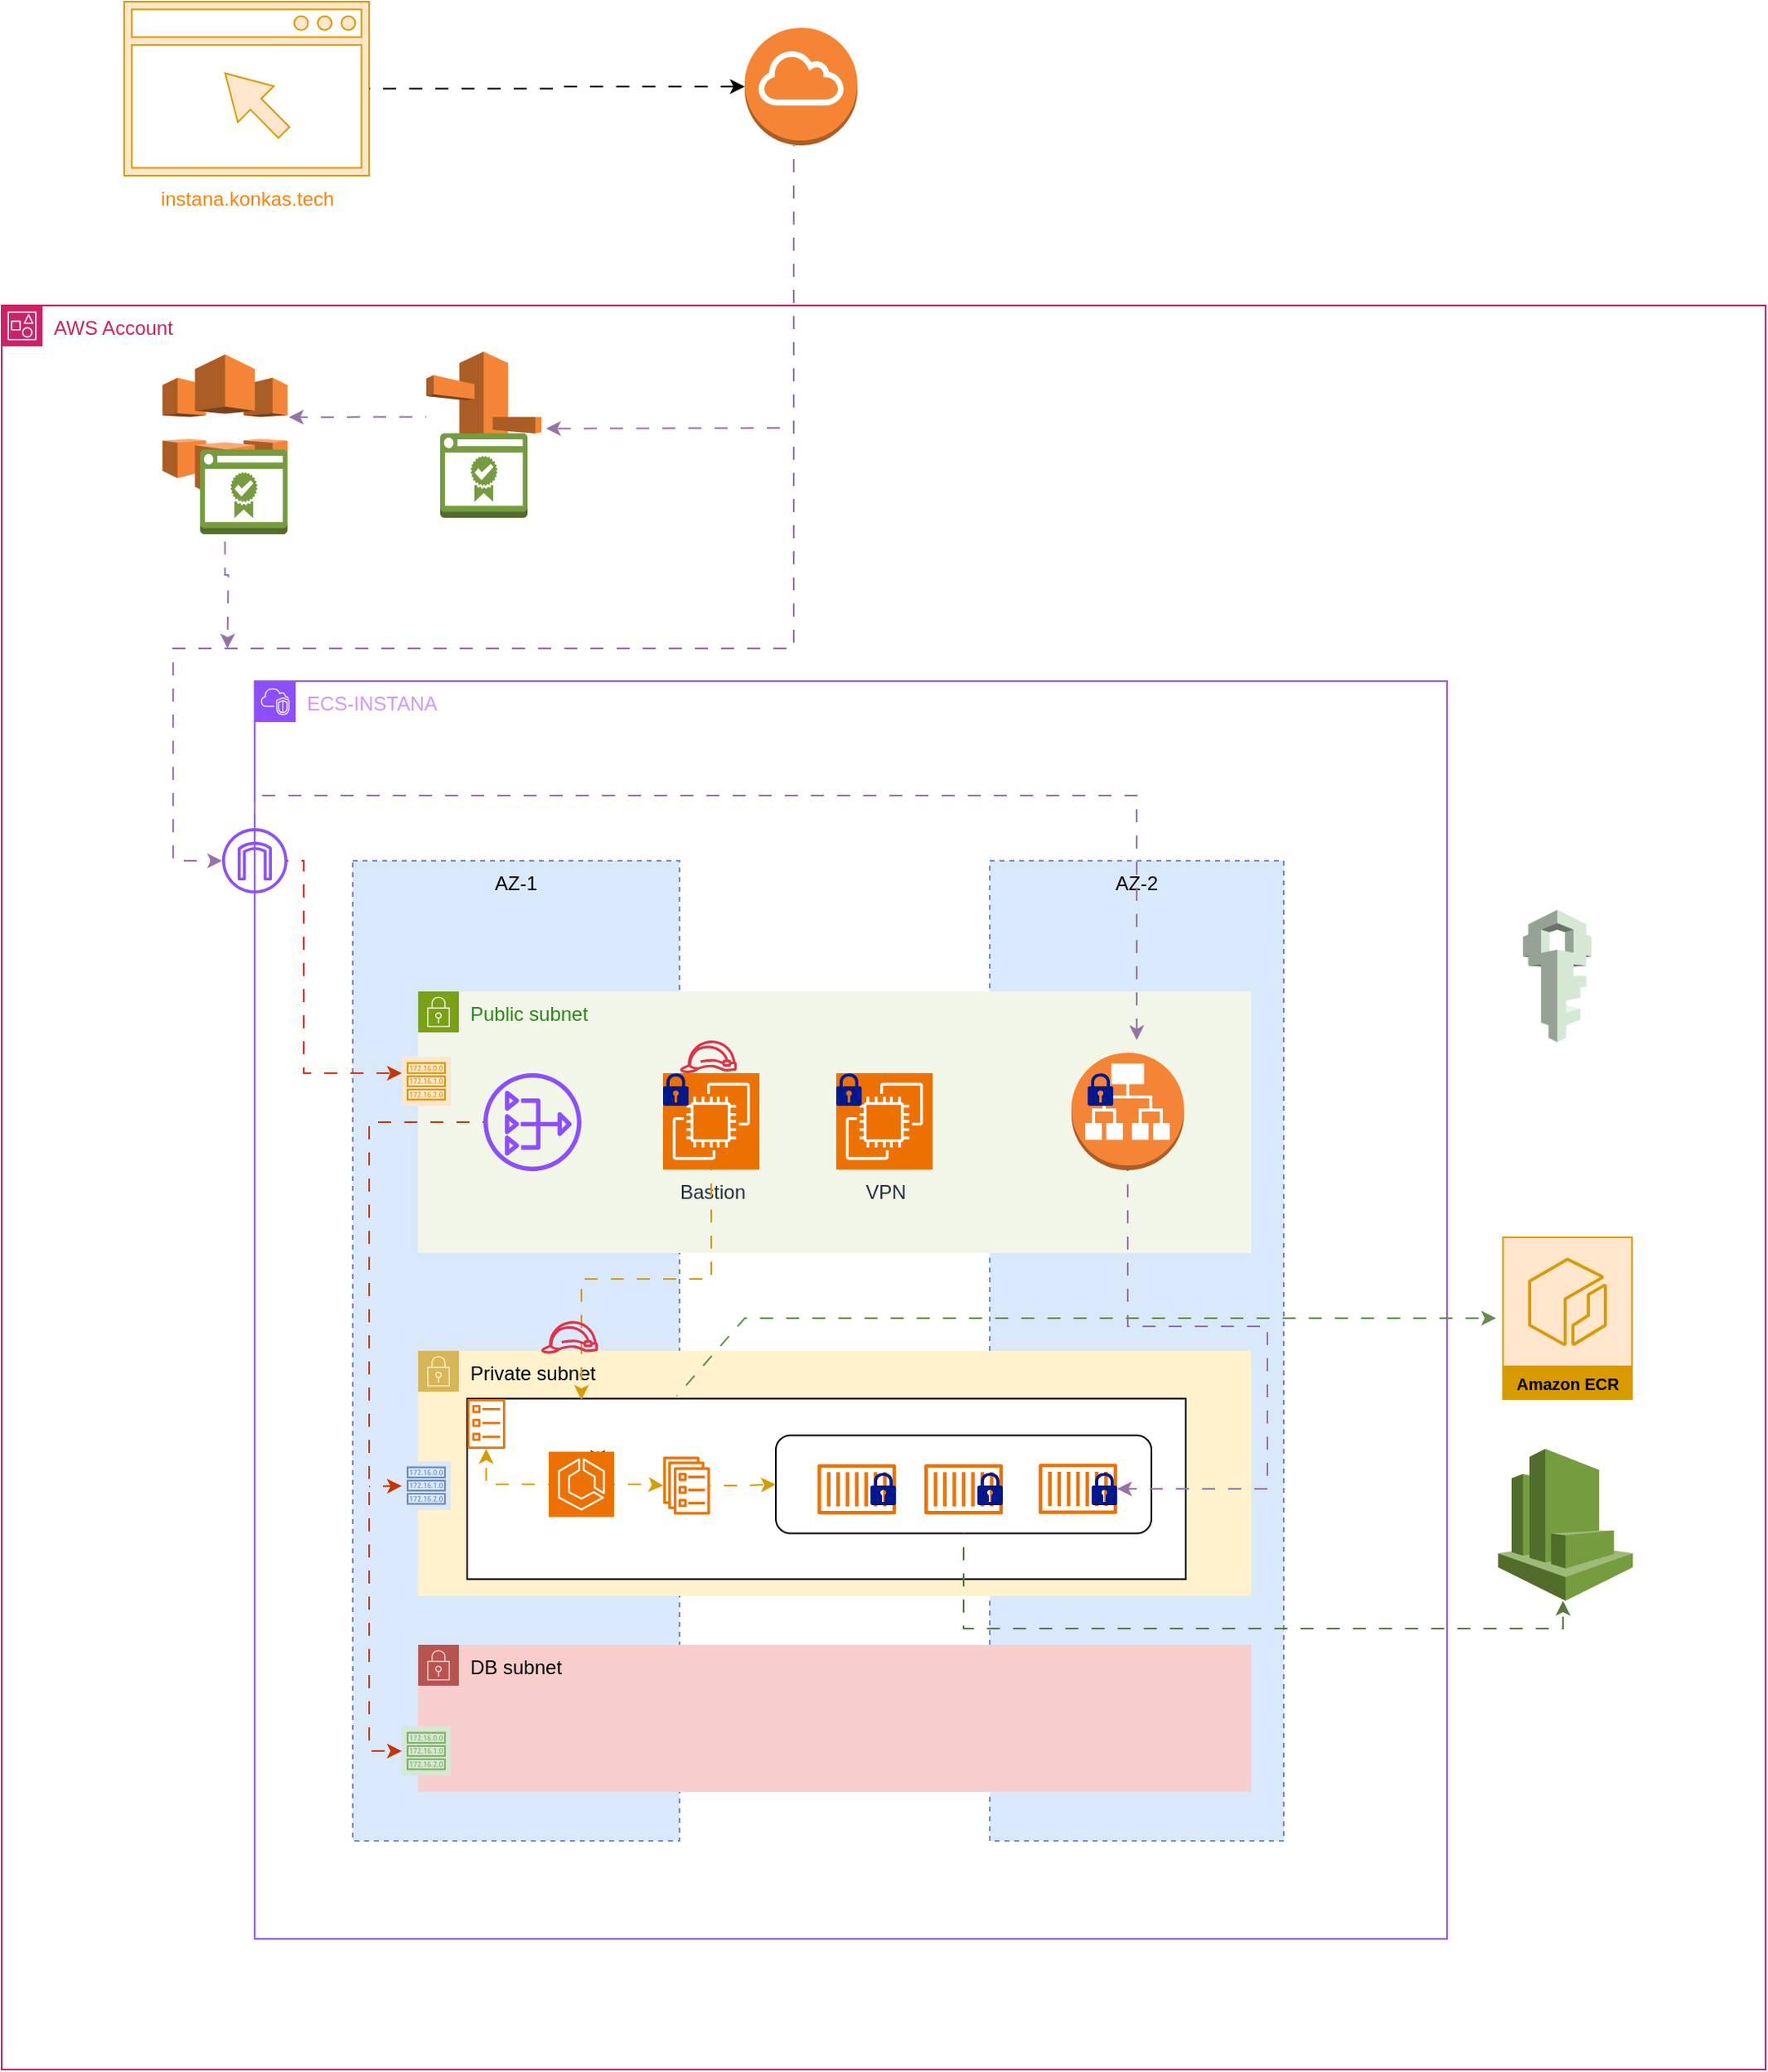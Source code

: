 <mxfile version="24.8.4">
  <diagram name="Page-1" id="fACdMcYVXWNAEVKJV7im">
    <mxGraphModel dx="1858" dy="1726" grid="1" gridSize="10" guides="1" tooltips="1" connect="1" arrows="1" fold="1" page="1" pageScale="1" pageWidth="850" pageHeight="1100" math="0" shadow="0">
      <root>
        <mxCell id="0" />
        <mxCell id="1" parent="0" />
        <mxCell id="ti-f4M6J5UE3nzPMXCEx-1" value="&lt;font color=&quot;#cc99ff&quot;&gt;ECS-INSTANA&lt;/font&gt;" style="points=[[0,0],[0.25,0],[0.5,0],[0.75,0],[1,0],[1,0.25],[1,0.5],[1,0.75],[1,1],[0.75,1],[0.5,1],[0.25,1],[0,1],[0,0.75],[0,0.5],[0,0.25]];outlineConnect=0;gradientColor=none;html=1;whiteSpace=wrap;fontSize=12;fontStyle=0;container=1;pointerEvents=0;collapsible=0;recursiveResize=0;shape=mxgraph.aws4.group;grIcon=mxgraph.aws4.group_vpc2;strokeColor=#8C4FFF;fillColor=none;verticalAlign=top;align=left;spacingLeft=30;fontColor=#AAB7B8;dashed=0;" parent="1" vertex="1">
          <mxGeometry x="40" y="310" width="730" height="770" as="geometry" />
        </mxCell>
        <mxCell id="ti-f4M6J5UE3nzPMXCEx-2" value="AZ-1" style="fillColor=#dae8fc;strokeColor=#6c8ebf;dashed=1;verticalAlign=top;fontStyle=0;whiteSpace=wrap;html=1;" parent="ti-f4M6J5UE3nzPMXCEx-1" vertex="1">
          <mxGeometry x="60" y="110" width="200" height="600" as="geometry" />
        </mxCell>
        <mxCell id="ti-f4M6J5UE3nzPMXCEx-3" value="AZ-2" style="fillColor=#dae8fc;strokeColor=#6c8ebf;dashed=1;verticalAlign=top;fontStyle=0;whiteSpace=wrap;html=1;" parent="ti-f4M6J5UE3nzPMXCEx-1" vertex="1">
          <mxGeometry x="450" y="110" width="180" height="600" as="geometry" />
        </mxCell>
        <mxCell id="ti-f4M6J5UE3nzPMXCEx-4" value="Public subnet" style="points=[[0,0],[0.25,0],[0.5,0],[0.75,0],[1,0],[1,0.25],[1,0.5],[1,0.75],[1,1],[0.75,1],[0.5,1],[0.25,1],[0,1],[0,0.75],[0,0.5],[0,0.25]];outlineConnect=0;gradientColor=none;html=1;whiteSpace=wrap;fontSize=12;fontStyle=0;container=1;pointerEvents=0;collapsible=0;recursiveResize=0;shape=mxgraph.aws4.group;grIcon=mxgraph.aws4.group_security_group;grStroke=0;strokeColor=#7AA116;fillColor=#F2F6E8;verticalAlign=top;align=left;spacingLeft=30;fontColor=#248814;dashed=0;" parent="ti-f4M6J5UE3nzPMXCEx-1" vertex="1">
          <mxGeometry x="100" y="190" width="510" height="160" as="geometry" />
        </mxCell>
        <mxCell id="ti-f4M6J5UE3nzPMXCEx-5" value="VPN" style="sketch=0;points=[[0,0,0],[0.25,0,0],[0.5,0,0],[0.75,0,0],[1,0,0],[0,1,0],[0.25,1,0],[0.5,1,0],[0.75,1,0],[1,1,0],[0,0.25,0],[0,0.5,0],[0,0.75,0],[1,0.25,0],[1,0.5,0],[1,0.75,0]];outlineConnect=0;fontColor=#232F3E;fillColor=#ED7100;strokeColor=#ffffff;dashed=0;verticalLabelPosition=bottom;verticalAlign=top;align=center;html=1;fontSize=12;fontStyle=0;aspect=fixed;shape=mxgraph.aws4.resourceIcon;resIcon=mxgraph.aws4.ec2;" parent="ti-f4M6J5UE3nzPMXCEx-4" vertex="1">
          <mxGeometry x="256" y="50" width="59" height="59" as="geometry" />
        </mxCell>
        <mxCell id="ti-f4M6J5UE3nzPMXCEx-6" value="" style="sketch=0;aspect=fixed;pointerEvents=1;shadow=0;dashed=0;html=1;strokeColor=none;labelPosition=center;verticalLabelPosition=bottom;verticalAlign=top;align=center;fillColor=#00188D;shape=mxgraph.mscae.enterprise.lock" parent="ti-f4M6J5UE3nzPMXCEx-4" vertex="1">
          <mxGeometry x="256" y="50" width="15.6" height="20" as="geometry" />
        </mxCell>
        <mxCell id="ti-f4M6J5UE3nzPMXCEx-7" value="Bastion" style="sketch=0;points=[[0,0,0],[0.25,0,0],[0.5,0,0],[0.75,0,0],[1,0,0],[0,1,0],[0.25,1,0],[0.5,1,0],[0.75,1,0],[1,1,0],[0,0.25,0],[0,0.5,0],[0,0.75,0],[1,0.25,0],[1,0.5,0],[1,0.75,0]];outlineConnect=0;fontColor=#232F3E;fillColor=#ED7100;strokeColor=#ffffff;dashed=0;verticalLabelPosition=bottom;verticalAlign=top;align=center;html=1;fontSize=12;fontStyle=0;aspect=fixed;shape=mxgraph.aws4.resourceIcon;resIcon=mxgraph.aws4.ec2;" parent="ti-f4M6J5UE3nzPMXCEx-4" vertex="1">
          <mxGeometry x="150" y="50" width="59" height="59" as="geometry" />
        </mxCell>
        <mxCell id="ti-f4M6J5UE3nzPMXCEx-8" value="" style="sketch=0;outlineConnect=0;fontColor=#232F3E;gradientColor=none;fillColor=#DD344C;strokeColor=none;dashed=0;verticalLabelPosition=bottom;verticalAlign=top;align=center;html=1;fontSize=12;fontStyle=0;aspect=fixed;pointerEvents=1;shape=mxgraph.aws4.role;" parent="ti-f4M6J5UE3nzPMXCEx-4" vertex="1">
          <mxGeometry x="160" y="30" width="35.46" height="20" as="geometry" />
        </mxCell>
        <mxCell id="ti-f4M6J5UE3nzPMXCEx-9" value="" style="sketch=0;aspect=fixed;pointerEvents=1;shadow=0;dashed=0;html=1;strokeColor=none;labelPosition=center;verticalLabelPosition=bottom;verticalAlign=top;align=center;fillColor=#00188D;shape=mxgraph.mscae.enterprise.lock" parent="ti-f4M6J5UE3nzPMXCEx-4" vertex="1">
          <mxGeometry x="150" y="50" width="15.6" height="20" as="geometry" />
        </mxCell>
        <mxCell id="ti-f4M6J5UE3nzPMXCEx-10" value="" style="sketch=0;outlineConnect=0;fontColor=#232F3E;gradientColor=none;fillColor=#8C4FFF;strokeColor=none;dashed=0;verticalLabelPosition=bottom;verticalAlign=top;align=center;html=1;fontSize=12;fontStyle=0;aspect=fixed;pointerEvents=1;shape=mxgraph.aws4.nat_gateway;" parent="ti-f4M6J5UE3nzPMXCEx-4" vertex="1">
          <mxGeometry x="40" y="50" width="60" height="60" as="geometry" />
        </mxCell>
        <mxCell id="ti-f4M6J5UE3nzPMXCEx-11" value="Private subnet" style="points=[[0,0],[0.25,0],[0.5,0],[0.75,0],[1,0],[1,0.25],[1,0.5],[1,0.75],[1,1],[0.75,1],[0.5,1],[0.25,1],[0,1],[0,0.75],[0,0.5],[0,0.25]];outlineConnect=0;html=1;whiteSpace=wrap;fontSize=12;fontStyle=0;container=1;pointerEvents=0;collapsible=0;recursiveResize=0;shape=mxgraph.aws4.group;grIcon=mxgraph.aws4.group_security_group;grStroke=0;strokeColor=#d6b656;fillColor=#fff2cc;verticalAlign=top;align=left;spacingLeft=30;dashed=0;" parent="ti-f4M6J5UE3nzPMXCEx-1" vertex="1">
          <mxGeometry x="100" y="410" width="510" height="150" as="geometry" />
        </mxCell>
        <mxCell id="ti-f4M6J5UE3nzPMXCEx-12" value="&#xa;&lt;span style=&quot;color: rgb(0, 0, 0); font-family: Helvetica; font-size: 12px; font-style: normal; font-variant-ligatures: normal; font-variant-caps: normal; font-weight: 400; letter-spacing: normal; orphans: 2; text-align: center; text-indent: 0px; text-transform: none; widows: 2; word-spacing: 0px; -webkit-text-stroke-width: 0px; white-space: nowrap; background-color: rgb(251, 251, 251); text-decoration-thickness: initial; text-decoration-style: initial; text-decoration-color: initial; display: inline !important; float: none;&quot;&gt;instana-ns&lt;/span&gt;&#xa;&#xa;" style="rounded=0;whiteSpace=wrap;html=1;" parent="ti-f4M6J5UE3nzPMXCEx-11" vertex="1">
          <mxGeometry x="30" y="29.25" width="440" height="110.5" as="geometry" />
        </mxCell>
        <mxCell id="ti-f4M6J5UE3nzPMXCEx-13" value="" style="rounded=1;whiteSpace=wrap;html=1;" parent="ti-f4M6J5UE3nzPMXCEx-11" vertex="1">
          <mxGeometry x="219" y="51.75" width="230" height="60" as="geometry" />
        </mxCell>
        <mxCell id="ti-f4M6J5UE3nzPMXCEx-14" value="" style="sketch=0;outlineConnect=0;fontColor=#232F3E;gradientColor=none;fillColor=#ED7100;strokeColor=none;dashed=0;verticalLabelPosition=bottom;verticalAlign=top;align=center;html=1;fontSize=12;fontStyle=0;aspect=fixed;pointerEvents=1;shape=mxgraph.aws4.container_1;" parent="ti-f4M6J5UE3nzPMXCEx-11" vertex="1">
          <mxGeometry x="244.6" y="69.25" width="48" height="31" as="geometry" />
        </mxCell>
        <mxCell id="ti-f4M6J5UE3nzPMXCEx-15" value="" style="sketch=0;outlineConnect=0;fontColor=#232F3E;gradientColor=none;fillColor=#ED7100;strokeColor=none;dashed=0;verticalLabelPosition=bottom;verticalAlign=top;align=center;html=1;fontSize=12;fontStyle=0;aspect=fixed;pointerEvents=1;shape=mxgraph.aws4.container_1;" parent="ti-f4M6J5UE3nzPMXCEx-11" vertex="1">
          <mxGeometry x="310" y="69.25" width="48" height="31" as="geometry" />
        </mxCell>
        <mxCell id="ti-f4M6J5UE3nzPMXCEx-16" value="" style="sketch=0;outlineConnect=0;fontColor=#232F3E;gradientColor=none;fillColor=#ED7100;strokeColor=none;dashed=0;verticalLabelPosition=bottom;verticalAlign=top;align=center;html=1;fontSize=12;fontStyle=0;aspect=fixed;pointerEvents=1;shape=mxgraph.aws4.container_1;" parent="ti-f4M6J5UE3nzPMXCEx-11" vertex="1">
          <mxGeometry x="380" y="69" width="48" height="31" as="geometry" />
        </mxCell>
        <mxCell id="ti-f4M6J5UE3nzPMXCEx-17" value="" style="sketch=0;aspect=fixed;pointerEvents=1;shadow=0;dashed=0;html=1;strokeColor=none;labelPosition=center;verticalLabelPosition=bottom;verticalAlign=top;align=center;fillColor=#00188D;shape=mxgraph.mscae.enterprise.lock" parent="ti-f4M6J5UE3nzPMXCEx-11" vertex="1">
          <mxGeometry x="277" y="74.5" width="15.6" height="20" as="geometry" />
        </mxCell>
        <mxCell id="ti-f4M6J5UE3nzPMXCEx-18" value="" style="sketch=0;aspect=fixed;pointerEvents=1;shadow=0;dashed=0;html=1;strokeColor=none;labelPosition=center;verticalLabelPosition=bottom;verticalAlign=top;align=center;fillColor=#00188D;shape=mxgraph.mscae.enterprise.lock" parent="ti-f4M6J5UE3nzPMXCEx-11" vertex="1">
          <mxGeometry x="342.4" y="74.5" width="15.6" height="20" as="geometry" />
        </mxCell>
        <mxCell id="ti-f4M6J5UE3nzPMXCEx-19" value="" style="sketch=0;aspect=fixed;pointerEvents=1;shadow=0;dashed=0;html=1;strokeColor=none;labelPosition=center;verticalLabelPosition=bottom;verticalAlign=top;align=center;fillColor=#00188D;shape=mxgraph.mscae.enterprise.lock" parent="ti-f4M6J5UE3nzPMXCEx-11" vertex="1">
          <mxGeometry x="412.4" y="74.5" width="15.6" height="20" as="geometry" />
        </mxCell>
        <mxCell id="ti-f4M6J5UE3nzPMXCEx-20" value="" style="edgeStyle=orthogonalEdgeStyle;rounded=0;orthogonalLoop=1;jettySize=auto;html=1;flowAnimation=1;fillColor=#ffe6cc;strokeColor=#d79b00;" parent="ti-f4M6J5UE3nzPMXCEx-11" source="ti-f4M6J5UE3nzPMXCEx-23" target="ti-f4M6J5UE3nzPMXCEx-24" edge="1">
          <mxGeometry relative="1" as="geometry" />
        </mxCell>
        <mxCell id="ti-f4M6J5UE3nzPMXCEx-21" value="" style="edgeStyle=orthogonalEdgeStyle;rounded=0;orthogonalLoop=1;jettySize=auto;html=1;flowAnimation=1;fillColor=#ffe6cc;strokeColor=#d79b00;" parent="ti-f4M6J5UE3nzPMXCEx-11" source="ti-f4M6J5UE3nzPMXCEx-23" target="ti-f4M6J5UE3nzPMXCEx-26" edge="1">
          <mxGeometry relative="1" as="geometry" />
        </mxCell>
        <mxCell id="ti-f4M6J5UE3nzPMXCEx-22" style="edgeStyle=orthogonalEdgeStyle;rounded=0;orthogonalLoop=1;jettySize=auto;html=1;exitX=0.75;exitY=0;exitDx=0;exitDy=0;exitPerimeter=0;" parent="ti-f4M6J5UE3nzPMXCEx-11" source="ti-f4M6J5UE3nzPMXCEx-23" edge="1">
          <mxGeometry relative="1" as="geometry">
            <mxPoint x="110" y="70" as="targetPoint" />
          </mxGeometry>
        </mxCell>
        <mxCell id="ti-f4M6J5UE3nzPMXCEx-23" value="" style="sketch=0;points=[[0,0,0],[0.25,0,0],[0.5,0,0],[0.75,0,0],[1,0,0],[0,1,0],[0.25,1,0],[0.5,1,0],[0.75,1,0],[1,1,0],[0,0.25,0],[0,0.5,0],[0,0.75,0],[1,0.25,0],[1,0.5,0],[1,0.75,0]];outlineConnect=0;fontColor=#232F3E;fillColor=#ED7100;strokeColor=#ffffff;dashed=0;verticalLabelPosition=bottom;verticalAlign=top;align=center;html=1;fontSize=12;fontStyle=0;aspect=fixed;shape=mxgraph.aws4.resourceIcon;resIcon=mxgraph.aws4.ecs;" parent="ti-f4M6J5UE3nzPMXCEx-11" vertex="1">
          <mxGeometry x="80" y="61.75" width="40" height="40" as="geometry" />
        </mxCell>
        <mxCell id="ti-f4M6J5UE3nzPMXCEx-24" value="" style="sketch=0;outlineConnect=0;fontColor=#232F3E;gradientColor=none;fillColor=#ED7100;strokeColor=none;dashed=0;verticalLabelPosition=bottom;verticalAlign=top;align=center;html=1;fontSize=12;fontStyle=0;aspect=fixed;pointerEvents=1;shape=mxgraph.aws4.ecs_task;" parent="ti-f4M6J5UE3nzPMXCEx-11" vertex="1">
          <mxGeometry x="30" y="29.5" width="23.51" height="30.5" as="geometry" />
        </mxCell>
        <mxCell id="ti-f4M6J5UE3nzPMXCEx-25" value="" style="edgeStyle=orthogonalEdgeStyle;rounded=0;orthogonalLoop=1;jettySize=auto;html=1;entryX=0;entryY=0.5;entryDx=0;entryDy=0;flowAnimation=1;fillColor=#ffe6cc;strokeColor=#d79b00;" parent="ti-f4M6J5UE3nzPMXCEx-11" source="ti-f4M6J5UE3nzPMXCEx-26" target="ti-f4M6J5UE3nzPMXCEx-13" edge="1">
          <mxGeometry relative="1" as="geometry" />
        </mxCell>
        <mxCell id="ti-f4M6J5UE3nzPMXCEx-26" value="" style="sketch=0;outlineConnect=0;fontColor=#232F3E;gradientColor=none;fillColor=#ED7100;strokeColor=none;dashed=0;verticalLabelPosition=bottom;verticalAlign=top;align=center;html=1;fontSize=12;fontStyle=0;aspect=fixed;pointerEvents=1;shape=mxgraph.aws4.ecs_service;" parent="ti-f4M6J5UE3nzPMXCEx-11" vertex="1">
          <mxGeometry x="150" y="64.75" width="28.84" height="35.5" as="geometry" />
        </mxCell>
        <mxCell id="ti-f4M6J5UE3nzPMXCEx-27" value="" style="sketch=0;outlineConnect=0;strokeColor=#6c8ebf;fillColor=#dae8fc;dashed=0;verticalLabelPosition=bottom;verticalAlign=top;align=center;html=1;fontSize=12;fontStyle=0;aspect=fixed;shape=mxgraph.aws4.resourceIcon;resIcon=mxgraph.aws4.route_table;" parent="ti-f4M6J5UE3nzPMXCEx-11" vertex="1">
          <mxGeometry x="-10" y="67.5" width="30" height="30" as="geometry" />
        </mxCell>
        <mxCell id="ti-f4M6J5UE3nzPMXCEx-28" value="DB subnet" style="points=[[0,0],[0.25,0],[0.5,0],[0.75,0],[1,0],[1,0.25],[1,0.5],[1,0.75],[1,1],[0.75,1],[0.5,1],[0.25,1],[0,1],[0,0.75],[0,0.5],[0,0.25]];outlineConnect=0;html=1;whiteSpace=wrap;fontSize=12;fontStyle=0;container=1;pointerEvents=0;collapsible=0;recursiveResize=0;shape=mxgraph.aws4.group;grIcon=mxgraph.aws4.group_security_group;grStroke=0;strokeColor=#b85450;fillColor=#f8cecc;verticalAlign=top;align=left;spacingLeft=30;dashed=0;" parent="ti-f4M6J5UE3nzPMXCEx-1" vertex="1">
          <mxGeometry x="100" y="590" width="510" height="90" as="geometry" />
        </mxCell>
        <mxCell id="ti-f4M6J5UE3nzPMXCEx-29" value="" style="sketch=0;outlineConnect=0;strokeColor=#82b366;fillColor=#d5e8d4;dashed=0;verticalLabelPosition=bottom;verticalAlign=top;align=center;html=1;fontSize=12;fontStyle=0;aspect=fixed;shape=mxgraph.aws4.resourceIcon;resIcon=mxgraph.aws4.route_table;" parent="ti-f4M6J5UE3nzPMXCEx-28" vertex="1">
          <mxGeometry x="-10" y="50" width="30" height="30" as="geometry" />
        </mxCell>
        <mxCell id="ti-f4M6J5UE3nzPMXCEx-30" value="" style="sketch=0;outlineConnect=0;fontColor=#232F3E;gradientColor=none;fillColor=#8C4FFF;strokeColor=none;dashed=0;verticalLabelPosition=bottom;verticalAlign=top;align=center;html=1;fontSize=12;fontStyle=0;aspect=fixed;pointerEvents=1;shape=mxgraph.aws4.internet_gateway;" parent="ti-f4M6J5UE3nzPMXCEx-1" vertex="1">
          <mxGeometry x="-20" y="90" width="40" height="40" as="geometry" />
        </mxCell>
        <mxCell id="ti-f4M6J5UE3nzPMXCEx-31" value="" style="outlineConnect=0;dashed=0;verticalLabelPosition=bottom;verticalAlign=top;align=center;html=1;shape=mxgraph.aws3.application_load_balancer;fillColor=#F58536;gradientColor=none;" parent="ti-f4M6J5UE3nzPMXCEx-1" vertex="1">
          <mxGeometry x="500" y="227.5" width="69" height="72" as="geometry" />
        </mxCell>
        <mxCell id="ti-f4M6J5UE3nzPMXCEx-32" value="" style="sketch=0;aspect=fixed;pointerEvents=1;shadow=0;dashed=0;html=1;strokeColor=none;labelPosition=center;verticalLabelPosition=bottom;verticalAlign=top;align=center;fillColor=#00188D;shape=mxgraph.mscae.enterprise.lock" parent="ti-f4M6J5UE3nzPMXCEx-1" vertex="1">
          <mxGeometry x="510" y="240" width="15.6" height="20" as="geometry" />
        </mxCell>
        <mxCell id="ti-f4M6J5UE3nzPMXCEx-33" style="edgeStyle=orthogonalEdgeStyle;rounded=0;orthogonalLoop=1;jettySize=auto;html=1;flowAnimation=1;fillColor=#ffe6cc;strokeColor=#d79b00;" parent="ti-f4M6J5UE3nzPMXCEx-1" source="ti-f4M6J5UE3nzPMXCEx-7" edge="1">
          <mxGeometry relative="1" as="geometry">
            <mxPoint x="200" y="440" as="targetPoint" />
            <Array as="points">
              <mxPoint x="280" y="366" />
              <mxPoint x="200" y="366" />
              <mxPoint x="200" y="440" />
            </Array>
          </mxGeometry>
        </mxCell>
        <mxCell id="ti-f4M6J5UE3nzPMXCEx-34" style="edgeStyle=orthogonalEdgeStyle;rounded=0;orthogonalLoop=1;jettySize=auto;html=1;entryX=1;entryY=0.5;entryDx=0;entryDy=0;entryPerimeter=0;flowAnimation=1;fillColor=#e1d5e7;strokeColor=#9673a6;" parent="ti-f4M6J5UE3nzPMXCEx-1" source="ti-f4M6J5UE3nzPMXCEx-31" target="ti-f4M6J5UE3nzPMXCEx-19" edge="1">
          <mxGeometry relative="1" as="geometry">
            <Array as="points">
              <mxPoint x="535" y="395" />
              <mxPoint x="620" y="395" />
              <mxPoint x="620" y="495" />
            </Array>
          </mxGeometry>
        </mxCell>
        <mxCell id="ti-f4M6J5UE3nzPMXCEx-35" value="" style="sketch=0;outlineConnect=0;strokeColor=#d79b00;fillColor=#ffe6cc;dashed=0;verticalLabelPosition=bottom;verticalAlign=top;align=center;html=1;fontSize=12;fontStyle=0;aspect=fixed;shape=mxgraph.aws4.resourceIcon;resIcon=mxgraph.aws4.route_table;" parent="ti-f4M6J5UE3nzPMXCEx-1" vertex="1">
          <mxGeometry x="90" y="230" width="30" height="30" as="geometry" />
        </mxCell>
        <mxCell id="ti-f4M6J5UE3nzPMXCEx-36" style="edgeStyle=orthogonalEdgeStyle;rounded=0;orthogonalLoop=1;jettySize=auto;html=1;flowAnimation=1;fillColor=#fa6800;strokeColor=#C73500;" parent="ti-f4M6J5UE3nzPMXCEx-1" source="ti-f4M6J5UE3nzPMXCEx-30" edge="1">
          <mxGeometry relative="1" as="geometry">
            <mxPoint x="90" y="240" as="targetPoint" />
            <Array as="points">
              <mxPoint x="30" y="110" />
              <mxPoint x="30" y="240" />
            </Array>
          </mxGeometry>
        </mxCell>
        <mxCell id="ti-f4M6J5UE3nzPMXCEx-37" style="edgeStyle=orthogonalEdgeStyle;rounded=0;orthogonalLoop=1;jettySize=auto;html=1;flowAnimation=1;fillColor=#fa6800;strokeColor=#C73500;" parent="ti-f4M6J5UE3nzPMXCEx-1" source="ti-f4M6J5UE3nzPMXCEx-10" target="ti-f4M6J5UE3nzPMXCEx-29" edge="1">
          <mxGeometry relative="1" as="geometry">
            <Array as="points">
              <mxPoint x="70" y="270" />
              <mxPoint x="70" y="655" />
            </Array>
          </mxGeometry>
        </mxCell>
        <mxCell id="ti-f4M6J5UE3nzPMXCEx-38" value="" style="endArrow=classic;html=1;rounded=0;flowAnimation=1;fillColor=#fa6800;strokeColor=#C73500;" parent="ti-f4M6J5UE3nzPMXCEx-1" target="ti-f4M6J5UE3nzPMXCEx-27" edge="1">
          <mxGeometry width="50" height="50" relative="1" as="geometry">
            <mxPoint x="70" y="493" as="sourcePoint" />
            <mxPoint x="90" y="491" as="targetPoint" />
          </mxGeometry>
        </mxCell>
        <mxCell id="pMOi_XF-8UtQK-ovZ_T8-10" style="edgeStyle=orthogonalEdgeStyle;rounded=0;orthogonalLoop=1;jettySize=auto;html=1;entryX=0.5;entryY=0.183;entryDx=0;entryDy=0;entryPerimeter=0;flowAnimation=1;fillColor=#e1d5e7;strokeColor=#9673a6;" edge="1" parent="ti-f4M6J5UE3nzPMXCEx-1" source="ti-f4M6J5UE3nzPMXCEx-30" target="ti-f4M6J5UE3nzPMXCEx-3">
          <mxGeometry relative="1" as="geometry">
            <Array as="points">
              <mxPoint y="70" />
              <mxPoint x="540" y="70" />
            </Array>
          </mxGeometry>
        </mxCell>
        <mxCell id="ti-f4M6J5UE3nzPMXCEx-43" value="&lt;font color=&quot;#ff8000&quot;&gt;instana.konkas.tech&lt;/font&gt;" style="sketch=0;pointerEvents=1;shadow=0;dashed=0;html=1;strokeColor=#d79b00;fillColor=#ffe6cc;aspect=fixed;labelPosition=center;verticalLabelPosition=bottom;verticalAlign=top;align=center;outlineConnect=0;shape=mxgraph.vvd.web_browser;" parent="1" vertex="1">
          <mxGeometry x="-40" y="-106" width="150" height="106.5" as="geometry" />
        </mxCell>
        <mxCell id="ti-f4M6J5UE3nzPMXCEx-44" style="edgeStyle=orthogonalEdgeStyle;rounded=0;orthogonalLoop=1;jettySize=auto;html=1;fillColor=#e1d5e7;strokeColor=#9673a6;flowAnimation=1;" parent="1" source="ti-f4M6J5UE3nzPMXCEx-45" target="ti-f4M6J5UE3nzPMXCEx-30" edge="1">
          <mxGeometry relative="1" as="geometry">
            <Array as="points">
              <mxPoint x="370" y="290" />
              <mxPoint x="-10" y="290" />
              <mxPoint x="-10" y="420" />
            </Array>
          </mxGeometry>
        </mxCell>
        <mxCell id="ti-f4M6J5UE3nzPMXCEx-45" value="" style="outlineConnect=0;dashed=0;verticalLabelPosition=bottom;verticalAlign=top;align=center;html=1;shape=mxgraph.aws3.internet_gateway;fillColor=#F58534;gradientColor=none;" parent="1" vertex="1">
          <mxGeometry x="340" y="-90" width="69" height="72" as="geometry" />
        </mxCell>
        <mxCell id="ti-f4M6J5UE3nzPMXCEx-46" style="edgeStyle=orthogonalEdgeStyle;rounded=0;orthogonalLoop=1;jettySize=auto;html=1;entryX=0;entryY=0.5;entryDx=0;entryDy=0;entryPerimeter=0;flowAnimation=1;fillColor=#dae8fc;strokeColor=#000000;" parent="1" source="ti-f4M6J5UE3nzPMXCEx-43" target="ti-f4M6J5UE3nzPMXCEx-45" edge="1">
          <mxGeometry relative="1" as="geometry" />
        </mxCell>
        <mxCell id="ti-f4M6J5UE3nzPMXCEx-48" value="" style="outlineConnect=0;dashed=0;verticalLabelPosition=bottom;verticalAlign=top;align=center;html=1;shape=mxgraph.aws3.cloudwatch;fillColor=#759C3E;gradientColor=none;" parent="1" vertex="1">
          <mxGeometry x="801.25" y="780" width="82.5" height="93" as="geometry" />
        </mxCell>
        <mxCell id="ti-f4M6J5UE3nzPMXCEx-49" style="edgeStyle=orthogonalEdgeStyle;rounded=0;orthogonalLoop=1;jettySize=auto;html=1;exitX=0.5;exitY=1;exitDx=0;exitDy=0;flowAnimation=1;fillColor=#d5e8d4;strokeColor=#577844;" parent="1" source="ti-f4M6J5UE3nzPMXCEx-13" target="ti-f4M6J5UE3nzPMXCEx-48" edge="1">
          <mxGeometry relative="1" as="geometry">
            <mxPoint x="474" y="840" as="sourcePoint" />
            <Array as="points">
              <mxPoint x="474" y="890" />
              <mxPoint x="841" y="890" />
            </Array>
          </mxGeometry>
        </mxCell>
        <mxCell id="ti-f4M6J5UE3nzPMXCEx-51" value="Amazon ECR" style="sketch=0;outlineConnect=0;strokeColor=#d79b00;fillColor=#ffe6cc;dashed=0;verticalLabelPosition=middle;verticalAlign=bottom;align=center;html=1;whiteSpace=wrap;fontSize=10;fontStyle=1;spacing=3;shape=mxgraph.aws4.productIcon;prIcon=mxgraph.aws4.ecr;" parent="1" vertex="1">
          <mxGeometry x="803.75" y="650" width="80" height="100" as="geometry" />
        </mxCell>
        <mxCell id="ti-f4M6J5UE3nzPMXCEx-52" value="" style="endArrow=classic;html=1;rounded=0;exitX=0.992;exitY=0.546;exitDx=0;exitDy=0;exitPerimeter=0;fillColor=#d5e8d4;strokeColor=#668C4F;flowAnimation=1;" parent="1" source="ti-f4M6J5UE3nzPMXCEx-2" edge="1">
          <mxGeometry width="50" height="50" relative="1" as="geometry">
            <mxPoint x="550" y="530" as="sourcePoint" />
            <mxPoint x="800" y="700" as="targetPoint" />
            <Array as="points">
              <mxPoint x="340" y="700" />
              <mxPoint x="520" y="700" />
            </Array>
          </mxGeometry>
        </mxCell>
        <mxCell id="pMOi_XF-8UtQK-ovZ_T8-1" value="AWS Account" style="points=[[0,0],[0.25,0],[0.5,0],[0.75,0],[1,0],[1,0.25],[1,0.5],[1,0.75],[1,1],[0.75,1],[0.5,1],[0.25,1],[0,1],[0,0.75],[0,0.5],[0,0.25]];outlineConnect=0;gradientColor=none;html=1;whiteSpace=wrap;fontSize=12;fontStyle=0;container=1;pointerEvents=0;collapsible=0;recursiveResize=0;shape=mxgraph.aws4.group;grIcon=mxgraph.aws4.group_account;strokeColor=#CD2264;fillColor=none;verticalAlign=top;align=left;spacingLeft=30;fontColor=#CD2264;dashed=0;" vertex="1" parent="1">
          <mxGeometry x="-115" y="80" width="1080" height="1080" as="geometry" />
        </mxCell>
        <mxCell id="pMOi_XF-8UtQK-ovZ_T8-2" value="" style="sketch=0;outlineConnect=0;fontColor=#232F3E;gradientColor=none;fillColor=#DD344C;strokeColor=none;dashed=0;verticalLabelPosition=bottom;verticalAlign=top;align=center;html=1;fontSize=12;fontStyle=0;aspect=fixed;pointerEvents=1;shape=mxgraph.aws4.role;" vertex="1" parent="pMOi_XF-8UtQK-ovZ_T8-1">
          <mxGeometry x="330" y="621.75" width="35.45" height="20" as="geometry" />
        </mxCell>
        <mxCell id="pMOi_XF-8UtQK-ovZ_T8-4" value="" style="outlineConnect=0;dashed=0;verticalLabelPosition=bottom;verticalAlign=top;align=center;html=1;shape=mxgraph.aws3.iam;fillColor=#d5e8d4;strokeColor=#82b366;" vertex="1" parent="pMOi_XF-8UtQK-ovZ_T8-1">
          <mxGeometry x="931.5" y="370" width="42" height="81" as="geometry" />
        </mxCell>
        <mxCell id="ti-f4M6J5UE3nzPMXCEx-42" value="" style="outlineConnect=0;dashed=0;verticalLabelPosition=bottom;verticalAlign=top;align=center;html=1;shape=mxgraph.aws3.route_53;fillColor=#F58536;gradientColor=none;" parent="pMOi_XF-8UtQK-ovZ_T8-1" vertex="1">
          <mxGeometry x="260" y="28.25" width="70.5" height="80" as="geometry" />
        </mxCell>
        <mxCell id="pMOi_XF-8UtQK-ovZ_T8-9" style="edgeStyle=orthogonalEdgeStyle;rounded=0;orthogonalLoop=1;jettySize=auto;html=1;fillColor=#e1d5e7;strokeColor=#9673a6;flowAnimation=1;" edge="1" parent="pMOi_XF-8UtQK-ovZ_T8-1" source="ti-f4M6J5UE3nzPMXCEx-40">
          <mxGeometry relative="1" as="geometry">
            <mxPoint x="138.25" y="210" as="targetPoint" />
          </mxGeometry>
        </mxCell>
        <mxCell id="ti-f4M6J5UE3nzPMXCEx-40" value="" style="outlineConnect=0;dashed=0;verticalLabelPosition=bottom;verticalAlign=top;align=center;html=1;shape=mxgraph.aws3.cloudfront;fillColor=#F58536;gradientColor=none;" parent="pMOi_XF-8UtQK-ovZ_T8-1" vertex="1">
          <mxGeometry x="98.5" y="30" width="76.5" height="90" as="geometry" />
        </mxCell>
        <mxCell id="ti-f4M6J5UE3nzPMXCEx-50" value="" style="outlineConnect=0;dashed=0;verticalLabelPosition=bottom;verticalAlign=top;align=center;html=1;shape=mxgraph.aws3.certificate_manager_2;fillColor=#759C3E;gradientColor=none;" parent="pMOi_XF-8UtQK-ovZ_T8-1" vertex="1">
          <mxGeometry x="268.5" y="78.25" width="53.5" height="51.75" as="geometry" />
        </mxCell>
        <mxCell id="pMOi_XF-8UtQK-ovZ_T8-5" value="" style="outlineConnect=0;dashed=0;verticalLabelPosition=bottom;verticalAlign=top;align=center;html=1;shape=mxgraph.aws3.certificate_manager_2;fillColor=#759C3E;gradientColor=none;" vertex="1" parent="pMOi_XF-8UtQK-ovZ_T8-1">
          <mxGeometry x="121.5" y="88.25" width="53.5" height="51.75" as="geometry" />
        </mxCell>
        <mxCell id="pMOi_XF-8UtQK-ovZ_T8-8" style="edgeStyle=orthogonalEdgeStyle;rounded=0;orthogonalLoop=1;jettySize=auto;html=1;entryX=1.011;entryY=0.427;entryDx=0;entryDy=0;entryPerimeter=0;flowAnimation=1;fillColor=#e1d5e7;strokeColor=#9673a6;" edge="1" parent="pMOi_XF-8UtQK-ovZ_T8-1" source="ti-f4M6J5UE3nzPMXCEx-42" target="ti-f4M6J5UE3nzPMXCEx-40">
          <mxGeometry relative="1" as="geometry" />
        </mxCell>
        <mxCell id="pMOi_XF-8UtQK-ovZ_T8-6" value="" style="endArrow=classic;html=1;rounded=0;entryX=1.04;entryY=0.589;entryDx=0;entryDy=0;entryPerimeter=0;flowAnimation=1;fillColor=#e1d5e7;strokeColor=#9673a6;" edge="1" parent="1" target="ti-f4M6J5UE3nzPMXCEx-42">
          <mxGeometry width="50" height="50" relative="1" as="geometry">
            <mxPoint x="370" y="155" as="sourcePoint" />
            <mxPoint x="430" y="160" as="targetPoint" />
          </mxGeometry>
        </mxCell>
      </root>
    </mxGraphModel>
  </diagram>
</mxfile>
